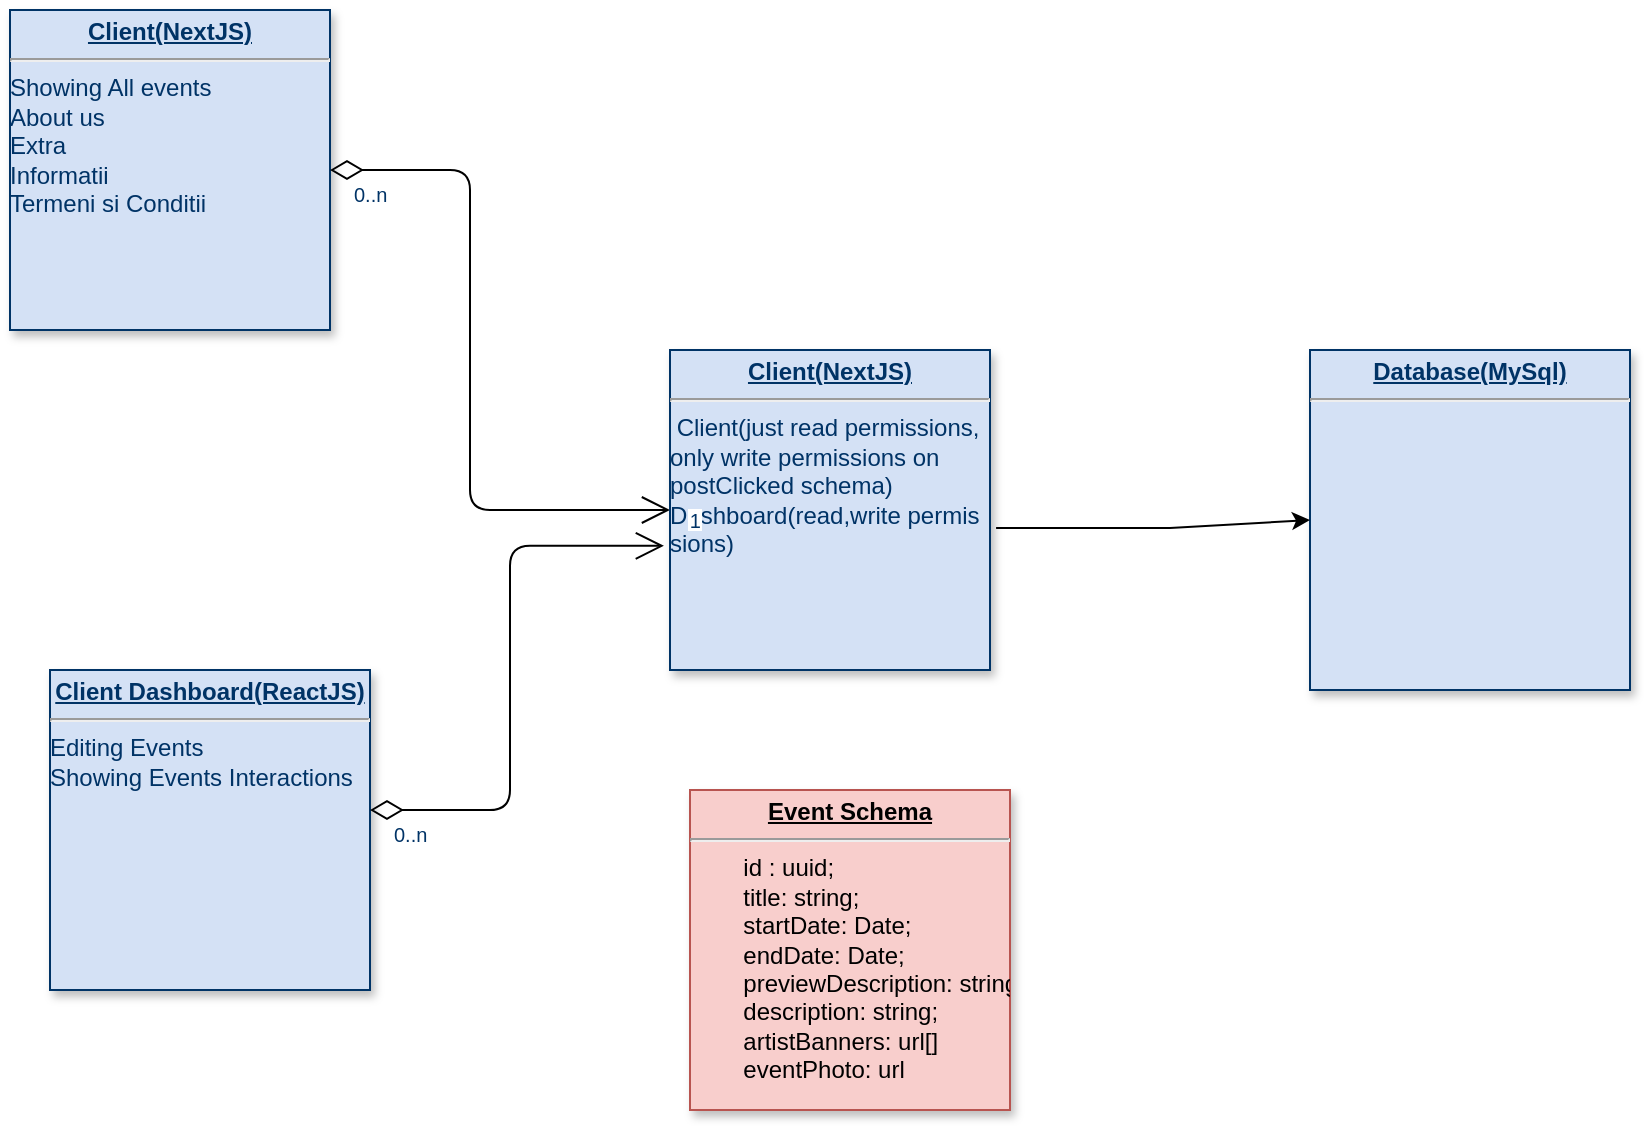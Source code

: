 <mxfile version="24.8.8">
  <diagram name="Page-1" id="efa7a0a1-bf9b-a30e-e6df-94a7791c09e9">
    <mxGraphModel dx="1419" dy="782" grid="1" gridSize="10" guides="1" tooltips="1" connect="1" arrows="1" fold="1" page="1" pageScale="1" pageWidth="826" pageHeight="1169" background="none" math="0" shadow="0">
      <root>
        <mxCell id="0" />
        <mxCell id="1" parent="0" />
        <mxCell id="25" value="&lt;p style=&quot;margin: 0px; margin-top: 4px; text-align: center; text-decoration: underline;&quot;&gt;&lt;strong&gt;Client(NextJS)&lt;/strong&gt;&lt;br&gt;&lt;/p&gt;&lt;hr&gt;Showing All events&lt;div&gt;About us&lt;/div&gt;&lt;div&gt;Extra&lt;/div&gt;&lt;div&gt;Informatii &lt;br&gt;&lt;/div&gt;&lt;div&gt;Termeni si Conditii&lt;br&gt;&lt;/div&gt;" style="verticalAlign=top;align=left;overflow=fill;fontSize=12;fontFamily=Helvetica;html=1;strokeColor=#003366;shadow=1;fillColor=#D4E1F5;fontColor=#003366" parent="1" vertex="1">
          <mxGeometry x="40.0" y="60.0" width="160" height="160" as="geometry" />
        </mxCell>
        <mxCell id="90" value="" style="endArrow=open;endSize=12;startArrow=diamondThin;startSize=14;startFill=0;edgeStyle=orthogonalEdgeStyle" parent="1" source="25" target="HYIPVO-2y55VF8db3sMz-118" edge="1">
          <mxGeometry x="620" y="340" as="geometry">
            <mxPoint x="620" y="340" as="sourcePoint" />
            <mxPoint x="780" y="340" as="targetPoint" />
            <Array as="points">
              <mxPoint x="270" y="140" />
            </Array>
          </mxGeometry>
        </mxCell>
        <mxCell id="91" value="0..n" style="resizable=0;align=left;verticalAlign=top;labelBackgroundColor=#ffffff;fontSize=10;strokeColor=#003366;shadow=1;fillColor=#D4E1F5;fontColor=#003366" parent="90" connectable="0" vertex="1">
          <mxGeometry x="-1" relative="1" as="geometry">
            <mxPoint x="10" as="offset" />
          </mxGeometry>
        </mxCell>
        <mxCell id="92" value="1" style="resizable=0;align=right;verticalAlign=top;labelBackgroundColor=#ffffff;fontSize=10;strokeColor=#003366;shadow=1;fillColor=#D4E1F5;fontColor=#003366" parent="90" connectable="0" vertex="1">
          <mxGeometry x="1" relative="1" as="geometry">
            <mxPoint x="20" y="-25.0" as="offset" />
          </mxGeometry>
        </mxCell>
        <mxCell id="HYIPVO-2y55VF8db3sMz-115" value="&lt;p style=&quot;margin: 0px; margin-top: 4px; text-align: center; text-decoration: underline;&quot;&gt;&lt;strong&gt;Database(MySql)&lt;/strong&gt;&lt;br&gt;&lt;/p&gt;&lt;hr&gt;" style="verticalAlign=top;align=left;overflow=fill;fontSize=12;fontFamily=Helvetica;html=1;strokeColor=#003366;shadow=1;fillColor=#D4E1F5;fontColor=#003366" vertex="1" parent="1">
          <mxGeometry x="690" y="230" width="160" height="170" as="geometry" />
        </mxCell>
        <mxCell id="HYIPVO-2y55VF8db3sMz-116" value="&lt;p style=&quot;margin: 0px; margin-top: 4px; text-align: center; text-decoration: underline;&quot;&gt;&lt;strong&gt;Client Dashboard(ReactJS)&lt;/strong&gt;&lt;br&gt;&lt;/p&gt;&lt;hr&gt;Editing Events&lt;br&gt;&lt;div&gt;Showing Events Interactions&lt;br&gt;&lt;/div&gt;" style="verticalAlign=top;align=left;overflow=fill;fontSize=12;fontFamily=Helvetica;html=1;strokeColor=#003366;shadow=1;fillColor=#D4E1F5;fontColor=#003366" vertex="1" parent="1">
          <mxGeometry x="60.0" y="390.0" width="160" height="160" as="geometry" />
        </mxCell>
        <mxCell id="HYIPVO-2y55VF8db3sMz-118" value="&lt;p style=&quot;margin: 0px; margin-top: 4px; text-align: center; text-decoration: underline;&quot;&gt;&lt;strong&gt;Client(NextJS)&lt;/strong&gt;&lt;br&gt;&lt;/p&gt;&lt;hr&gt;&lt;div&gt;&amp;nbsp;Client(just read permissions,&lt;/div&gt;&lt;div&gt;only write permissions on&amp;nbsp;&lt;/div&gt;&lt;div&gt;postClicked schema)&lt;/div&gt;&lt;div&gt;Dashboard(read,write permis&lt;/div&gt;&lt;div&gt;sions)&lt;br&gt;&lt;/div&gt;" style="verticalAlign=top;align=left;overflow=fill;fontSize=12;fontFamily=Helvetica;html=1;strokeColor=#003366;shadow=1;fillColor=#D4E1F5;fontColor=#003366" vertex="1" parent="1">
          <mxGeometry x="370.0" y="230.0" width="160" height="160" as="geometry" />
        </mxCell>
        <mxCell id="HYIPVO-2y55VF8db3sMz-119" value="" style="endArrow=classic;html=1;rounded=0;entryX=0;entryY=0.5;entryDx=0;entryDy=0;exitX=1.019;exitY=0.556;exitDx=0;exitDy=0;exitPerimeter=0;" edge="1" parent="1" source="HYIPVO-2y55VF8db3sMz-118" target="HYIPVO-2y55VF8db3sMz-115">
          <mxGeometry width="50" height="50" relative="1" as="geometry">
            <mxPoint x="530" y="355" as="sourcePoint" />
            <mxPoint x="580" y="305" as="targetPoint" />
            <Array as="points">
              <mxPoint x="620" y="319" />
            </Array>
          </mxGeometry>
        </mxCell>
        <mxCell id="HYIPVO-2y55VF8db3sMz-121" value="" style="endArrow=open;endSize=12;startArrow=diamondThin;startSize=14;startFill=0;edgeStyle=orthogonalEdgeStyle;entryX=-0.019;entryY=0.612;entryDx=0;entryDy=0;entryPerimeter=0;" edge="1" parent="1" target="HYIPVO-2y55VF8db3sMz-118">
          <mxGeometry x="620" y="340" as="geometry">
            <mxPoint x="220" y="460" as="sourcePoint" />
            <mxPoint x="390" y="630" as="targetPoint" />
            <Array as="points">
              <mxPoint x="290" y="460" />
              <mxPoint x="290" y="328" />
            </Array>
          </mxGeometry>
        </mxCell>
        <mxCell id="HYIPVO-2y55VF8db3sMz-122" value="0..n" style="resizable=0;align=left;verticalAlign=top;labelBackgroundColor=#ffffff;fontSize=10;strokeColor=#003366;shadow=1;fillColor=#D4E1F5;fontColor=#003366" connectable="0" vertex="1" parent="HYIPVO-2y55VF8db3sMz-121">
          <mxGeometry x="-1" relative="1" as="geometry">
            <mxPoint x="10" as="offset" />
          </mxGeometry>
        </mxCell>
        <mxCell id="HYIPVO-2y55VF8db3sMz-123" value="1" style="resizable=0;align=right;verticalAlign=top;labelBackgroundColor=#ffffff;fontSize=10;strokeColor=#003366;shadow=1;fillColor=#D4E1F5;fontColor=#003366" connectable="0" vertex="1" parent="HYIPVO-2y55VF8db3sMz-121">
          <mxGeometry x="1" relative="1" as="geometry">
            <mxPoint x="20" y="-25.0" as="offset" />
          </mxGeometry>
        </mxCell>
        <mxCell id="HYIPVO-2y55VF8db3sMz-124" value="&lt;p style=&quot;margin: 0px; margin-top: 4px; text-align: center; text-decoration: underline;&quot;&gt;&lt;strong&gt;Event Schema&lt;/strong&gt;&lt;/p&gt;&lt;hr&gt;&lt;span style=&quot;white-space: pre;&quot;&gt;&#x9;&lt;/span&gt;id : uuid;&lt;br&gt;&lt;div&gt;&lt;span style=&quot;white-space: pre;&quot;&gt;&#x9;&lt;/span&gt;title: string;&lt;/div&gt;&lt;div&gt;&lt;span style=&quot;white-space: pre;&quot;&gt;&#x9;&lt;/span&gt;startDate: Date;&lt;/div&gt;&lt;div&gt;&lt;span style=&quot;white-space: pre;&quot;&gt;&#x9;&lt;/span&gt;endDate: Date;&lt;/div&gt;&lt;div&gt;&lt;span style=&quot;white-space: pre;&quot;&gt;&#x9;&lt;/span&gt;previewDescription: string;&lt;/div&gt;&lt;div&gt;&lt;span style=&quot;white-space: pre;&quot;&gt;&lt;span style=&quot;white-space: pre;&quot;&gt;&#x9;&lt;/span&gt;description: string;&lt;/span&gt;&lt;/div&gt;&lt;div&gt;&lt;span style=&quot;white-space: pre;&quot;&gt;&lt;span style=&quot;white-space: pre;&quot;&gt;&#x9;&lt;/span&gt;artistBanners: url[]&lt;/span&gt;&lt;/div&gt;&lt;div&gt;&lt;span style=&quot;white-space: pre;&quot;&gt;&lt;span style=&quot;white-space: pre;&quot;&gt;&#x9;&lt;/span&gt;eventPhoto: url&lt;br&gt;&lt;/span&gt;&lt;/div&gt;" style="verticalAlign=top;align=left;overflow=fill;fontSize=12;fontFamily=Helvetica;html=1;strokeColor=#b85450;shadow=1;fillColor=#f8cecc;" vertex="1" parent="1">
          <mxGeometry x="380.0" y="450.0" width="160" height="160" as="geometry" />
        </mxCell>
      </root>
    </mxGraphModel>
  </diagram>
</mxfile>
